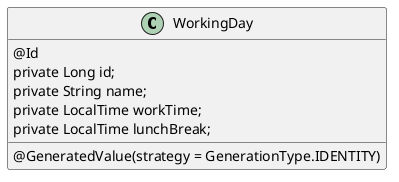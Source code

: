 @startuml
class WorkingDay {

    @Id
    @GeneratedValue(strategy = GenerationType.IDENTITY)
    private Long id;
    private String name;
    private LocalTime workTime;
    private LocalTime lunchBreak;
    }
@enduml